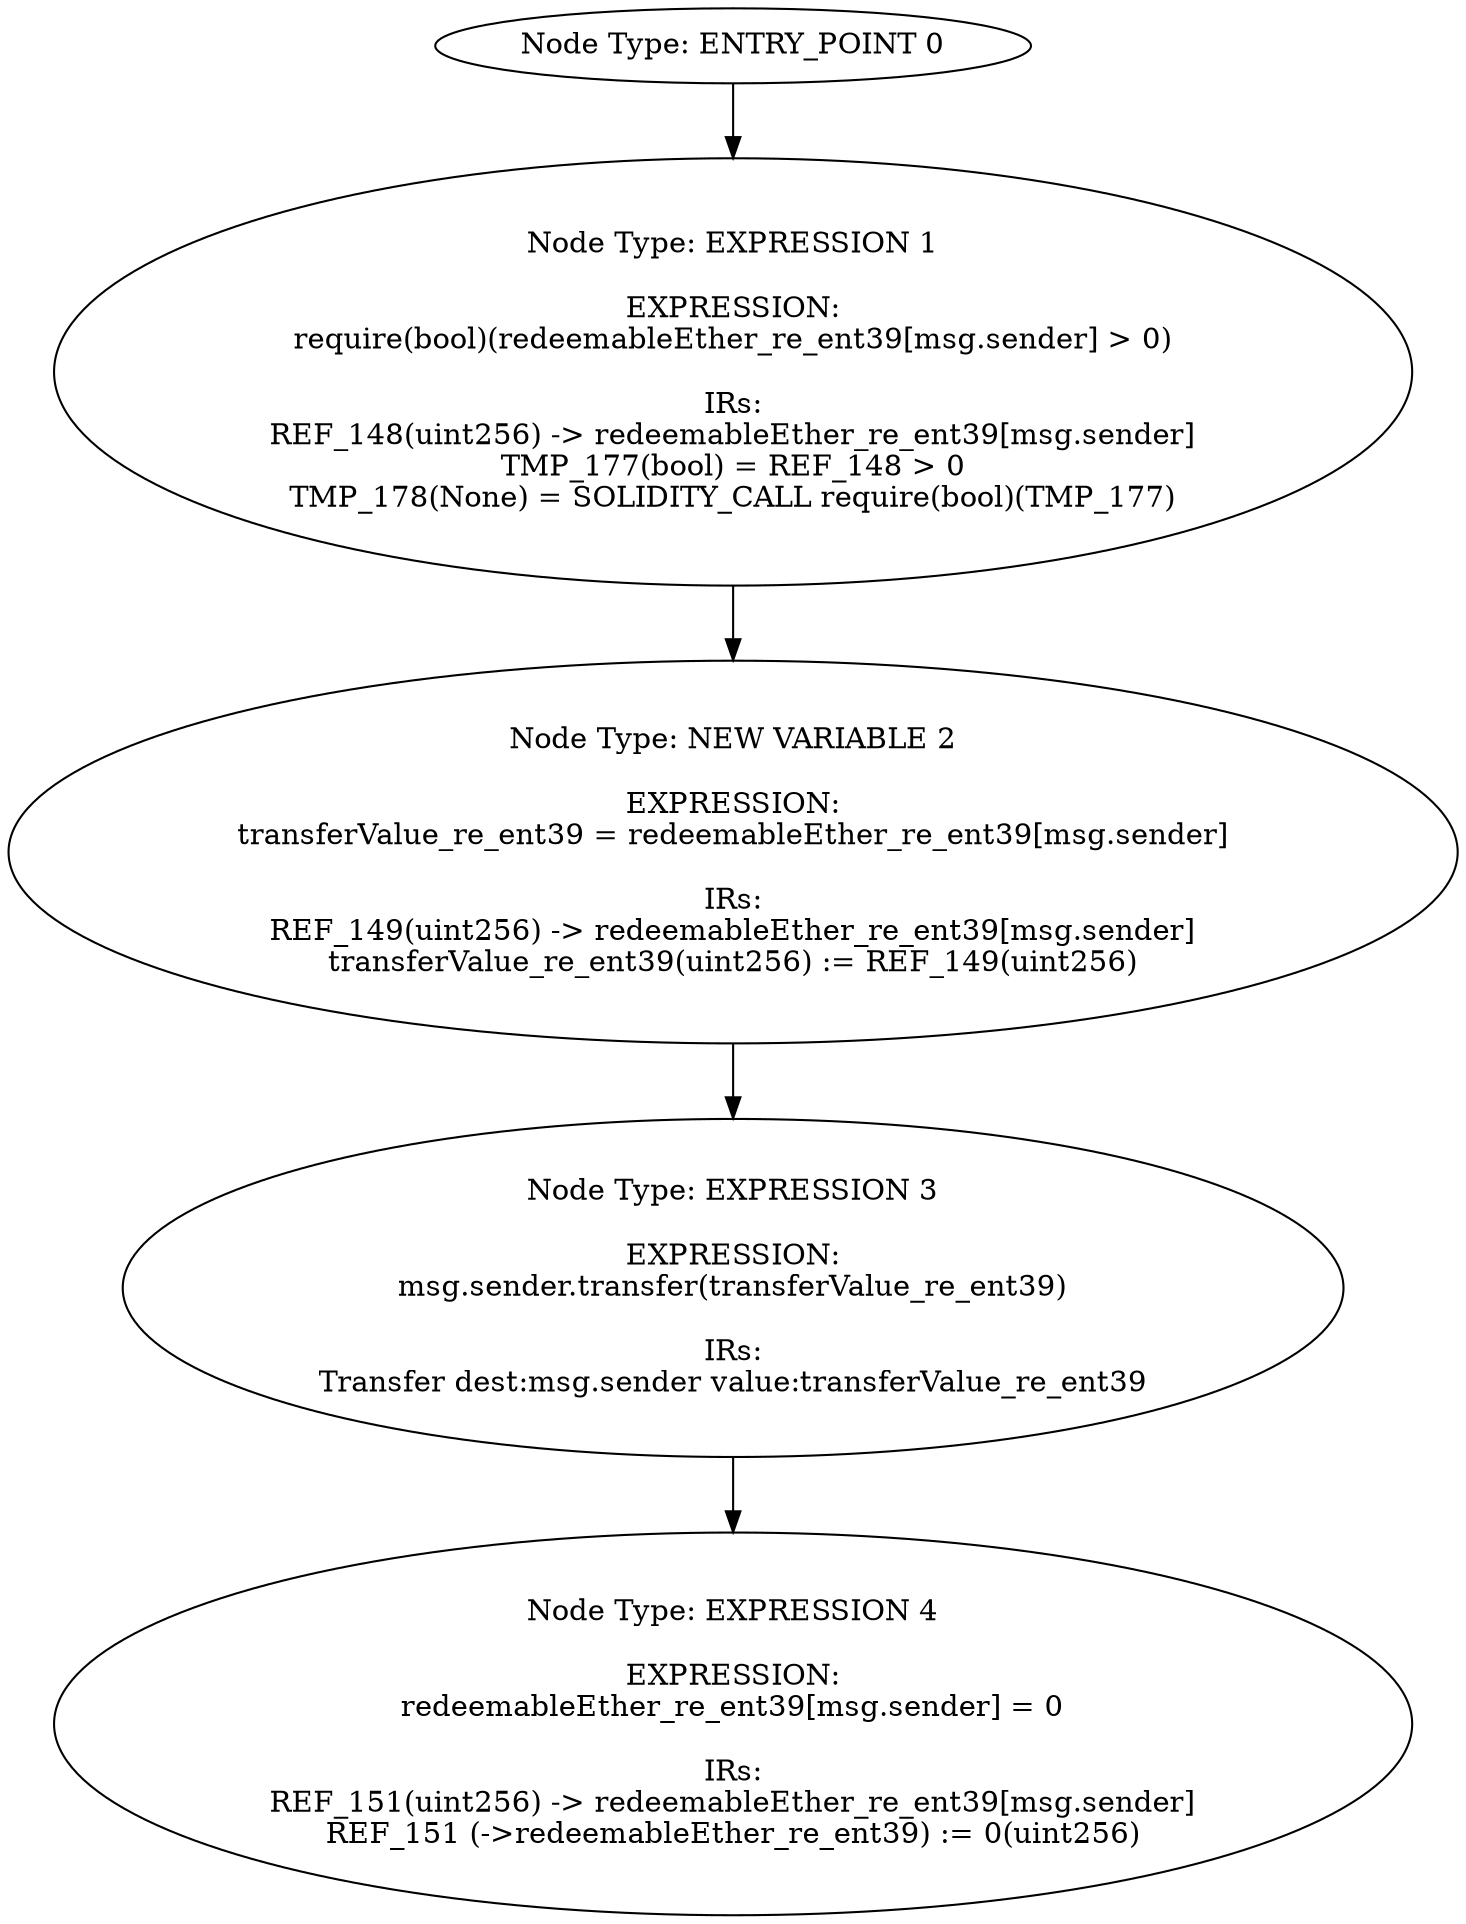 digraph{
0[label="Node Type: ENTRY_POINT 0
"];
0->1;
1[label="Node Type: EXPRESSION 1

EXPRESSION:
require(bool)(redeemableEther_re_ent39[msg.sender] > 0)

IRs:
REF_148(uint256) -> redeemableEther_re_ent39[msg.sender]
TMP_177(bool) = REF_148 > 0
TMP_178(None) = SOLIDITY_CALL require(bool)(TMP_177)"];
1->2;
2[label="Node Type: NEW VARIABLE 2

EXPRESSION:
transferValue_re_ent39 = redeemableEther_re_ent39[msg.sender]

IRs:
REF_149(uint256) -> redeemableEther_re_ent39[msg.sender]
transferValue_re_ent39(uint256) := REF_149(uint256)"];
2->3;
3[label="Node Type: EXPRESSION 3

EXPRESSION:
msg.sender.transfer(transferValue_re_ent39)

IRs:
Transfer dest:msg.sender value:transferValue_re_ent39"];
3->4;
4[label="Node Type: EXPRESSION 4

EXPRESSION:
redeemableEther_re_ent39[msg.sender] = 0

IRs:
REF_151(uint256) -> redeemableEther_re_ent39[msg.sender]
REF_151 (->redeemableEther_re_ent39) := 0(uint256)"];
}
